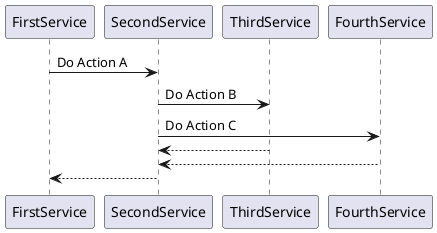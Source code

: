 @startuml SystemName

participant FirstService
participant SecondService
participant ThirdService
participant FourthService

FirstService -> SecondService : Do Action A
SecondService -> ThirdService : Do Action B
SecondService -> FourthService : Do Action C
ThirdService --> SecondService: 
FourthService --> SecondService : 
SecondService --> FirstService : 

@enduml